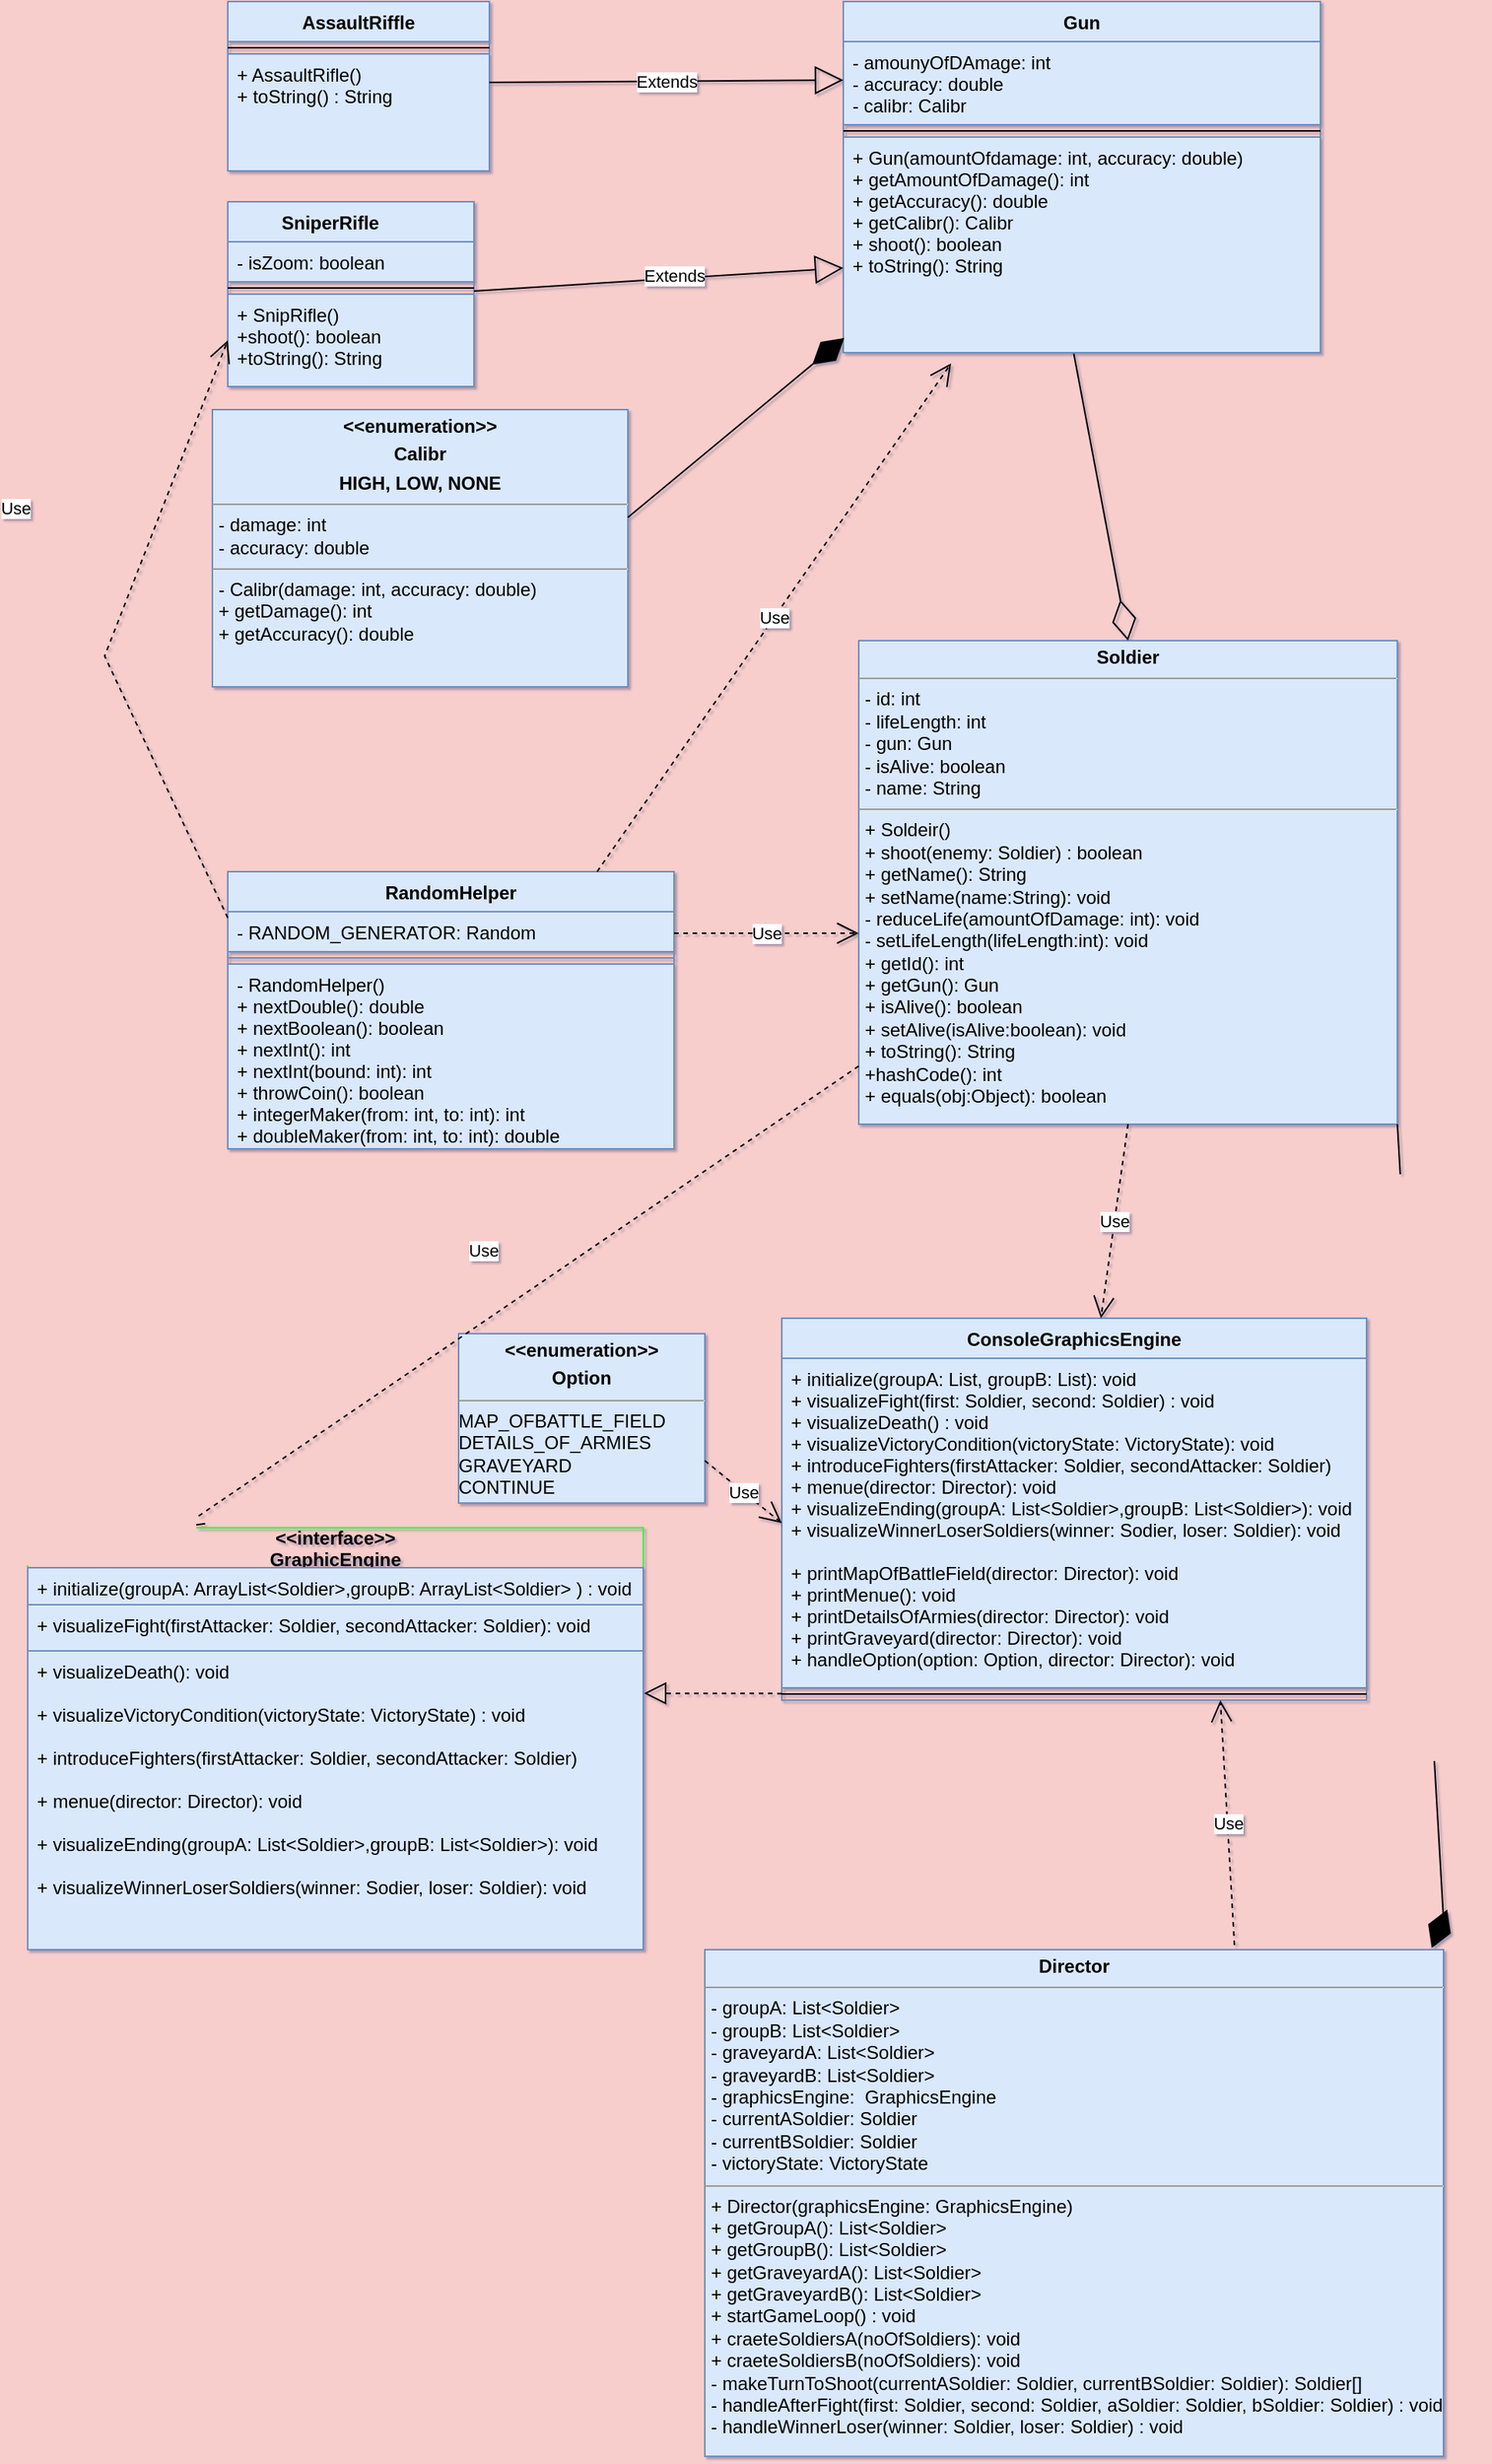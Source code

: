 <mxfile version="17.5.0" type="dropbox"><diagram name="Page-1" id="e7e014a7-5840-1c2e-5031-d8a46d1fe8dd"><mxGraphModel dx="2249" dy="1308" grid="1" gridSize="10" guides="1" tooltips="1" connect="1" arrows="1" fold="1" page="1" pageScale="1" pageWidth="1169" pageHeight="826" background="#F8CECC" math="0" shadow="1"><root><mxCell id="0"/><mxCell id="1" parent="0"/><mxCell id="a10zX9f7PB7Cn4e8PTy1-42" value="AssaultRiffle" style="swimlane;fontStyle=1;align=center;verticalAlign=top;childLayout=stackLayout;horizontal=1;startSize=26;horizontalStack=0;resizeParent=1;resizeParentMax=0;resizeLast=0;collapsible=1;marginBottom=0;fillColor=#dae8fc;strokeColor=#6c8ebf;" vertex="1" parent="1"><mxGeometry x="30" y="-735" width="170" height="110" as="geometry"/></mxCell><mxCell id="a10zX9f7PB7Cn4e8PTy1-44" value="" style="line;strokeWidth=1;fillColor=none;align=left;verticalAlign=middle;spacingTop=-1;spacingLeft=3;spacingRight=3;rotatable=0;labelPosition=right;points=[];portConstraint=eastwest;" vertex="1" parent="a10zX9f7PB7Cn4e8PTy1-42"><mxGeometry y="26" width="170" height="8" as="geometry"/></mxCell><mxCell id="a10zX9f7PB7Cn4e8PTy1-45" value="+ AssaultRifle()&#10;+ toString() : String" style="text;strokeColor=#6c8ebf;fillColor=#dae8fc;align=left;verticalAlign=top;spacingLeft=4;spacingRight=4;overflow=hidden;rotatable=0;points=[[0,0.5],[1,0.5]];portConstraint=eastwest;" vertex="1" parent="a10zX9f7PB7Cn4e8PTy1-42"><mxGeometry y="34" width="170" height="76" as="geometry"/></mxCell><mxCell id="a10zX9f7PB7Cn4e8PTy1-46" value="SniperRifle        " style="swimlane;fontStyle=1;align=center;verticalAlign=top;childLayout=stackLayout;horizontal=1;startSize=26;horizontalStack=0;resizeParent=1;resizeParentMax=0;resizeLast=0;collapsible=1;marginBottom=0;fillColor=#dae8fc;strokeColor=#6c8ebf;" vertex="1" parent="1"><mxGeometry x="30" y="-605" width="160" height="120" as="geometry"/></mxCell><mxCell id="a10zX9f7PB7Cn4e8PTy1-47" value="- isZoom: boolean" style="text;strokeColor=#6c8ebf;fillColor=#dae8fc;align=left;verticalAlign=top;spacingLeft=4;spacingRight=4;overflow=hidden;rotatable=0;points=[[0,0.5],[1,0.5]];portConstraint=eastwest;" vertex="1" parent="a10zX9f7PB7Cn4e8PTy1-46"><mxGeometry y="26" width="160" height="26" as="geometry"/></mxCell><mxCell id="a10zX9f7PB7Cn4e8PTy1-48" value="" style="line;strokeWidth=1;fillColor=none;align=left;verticalAlign=middle;spacingTop=-1;spacingLeft=3;spacingRight=3;rotatable=0;labelPosition=right;points=[];portConstraint=eastwest;" vertex="1" parent="a10zX9f7PB7Cn4e8PTy1-46"><mxGeometry y="52" width="160" height="8" as="geometry"/></mxCell><mxCell id="a10zX9f7PB7Cn4e8PTy1-49" value="+ SnipRifle()&#10;+shoot(): boolean&#10;+toString(): String" style="text;strokeColor=#6c8ebf;fillColor=#dae8fc;align=left;verticalAlign=top;spacingLeft=4;spacingRight=4;overflow=hidden;rotatable=0;points=[[0,0.5],[1,0.5]];portConstraint=eastwest;" vertex="1" parent="a10zX9f7PB7Cn4e8PTy1-46"><mxGeometry y="60" width="160" height="60" as="geometry"/></mxCell><mxCell id="a10zX9f7PB7Cn4e8PTy1-50" value="Gun" style="swimlane;fontStyle=1;align=center;verticalAlign=top;childLayout=stackLayout;horizontal=1;startSize=26;horizontalStack=0;resizeParent=1;resizeParentMax=0;resizeLast=0;collapsible=1;marginBottom=0;fillColor=#dae8fc;strokeColor=#6c8ebf;" vertex="1" parent="1"><mxGeometry x="430" y="-735" width="310" height="228" as="geometry"><mxRectangle x="360" y="-280" width="100" height="26" as="alternateBounds"/></mxGeometry></mxCell><mxCell id="a10zX9f7PB7Cn4e8PTy1-51" value="- amounyOfDAmage: int&#10;- accuracy: double&#10;- calibr: Calibr" style="text;strokeColor=#6c8ebf;fillColor=#dae8fc;align=left;verticalAlign=top;spacingLeft=4;spacingRight=4;overflow=hidden;rotatable=0;points=[[0,0.5],[1,0.5]];portConstraint=eastwest;" vertex="1" parent="a10zX9f7PB7Cn4e8PTy1-50"><mxGeometry y="26" width="310" height="54" as="geometry"/></mxCell><mxCell id="a10zX9f7PB7Cn4e8PTy1-52" value="" style="line;strokeWidth=1;fillColor=none;align=left;verticalAlign=middle;spacingTop=-1;spacingLeft=3;spacingRight=3;rotatable=0;labelPosition=right;points=[];portConstraint=eastwest;" vertex="1" parent="a10zX9f7PB7Cn4e8PTy1-50"><mxGeometry y="80" width="310" height="8" as="geometry"/></mxCell><mxCell id="a10zX9f7PB7Cn4e8PTy1-53" value="+ Gun(amountOfdamage: int, accuracy: double)&#10;+ getAmountOfDamage(): int&#10;+ getAccuracy(): double&#10;+ getCalibr(): Calibr&#10;+ shoot(): boolean&#10;+ toString(): String" style="text;strokeColor=#6c8ebf;fillColor=#dae8fc;align=left;verticalAlign=top;spacingLeft=4;spacingRight=4;overflow=hidden;rotatable=0;points=[[0,0.5],[1,0.5]];portConstraint=eastwest;" vertex="1" parent="a10zX9f7PB7Cn4e8PTy1-50"><mxGeometry y="88" width="310" height="140" as="geometry"/></mxCell><mxCell id="a10zX9f7PB7Cn4e8PTy1-57" value="Extends" style="endArrow=block;endSize=16;endFill=0;html=1;rounded=0;entryX=0;entryY=0.621;entryDx=0;entryDy=0;entryPerimeter=0;" edge="1" parent="1"><mxGeometry x="0.084" y="2" width="160" relative="1" as="geometry"><mxPoint x="190" y="-547" as="sourcePoint"/><mxPoint x="430" y="-562.06" as="targetPoint"/><mxPoint as="offset"/></mxGeometry></mxCell><mxCell id="a10zX9f7PB7Cn4e8PTy1-58" value="Extends" style="endArrow=block;endSize=16;endFill=0;html=1;rounded=0;entryX=0;entryY=0.5;entryDx=0;entryDy=0;" edge="1" parent="1"><mxGeometry width="160" relative="1" as="geometry"><mxPoint x="200" y="-682.5" as="sourcePoint"/><mxPoint x="430" y="-684" as="targetPoint"/></mxGeometry></mxCell><mxCell id="a10zX9f7PB7Cn4e8PTy1-60" value="&lt;p style=&quot;margin: 0px ; margin-top: 4px ; text-align: center&quot;&gt;&lt;b&gt;Soldier&lt;/b&gt;&lt;/p&gt;&lt;hr size=&quot;1&quot;&gt;&lt;p style=&quot;margin: 0px ; margin-left: 4px&quot;&gt;- id: int&lt;/p&gt;&lt;p style=&quot;margin: 0px ; margin-left: 4px&quot;&gt;- lifeLength: int&lt;/p&gt;&lt;p style=&quot;margin: 0px ; margin-left: 4px&quot;&gt;- gun: Gun&lt;/p&gt;&lt;p style=&quot;margin: 0px ; margin-left: 4px&quot;&gt;- isAlive: boolean&lt;/p&gt;&lt;p style=&quot;margin: 0px ; margin-left: 4px&quot;&gt;- name: String&lt;/p&gt;&lt;hr size=&quot;1&quot;&gt;&lt;p style=&quot;margin: 0px ; margin-left: 4px&quot;&gt;+ Soldeir()&lt;/p&gt;&lt;p style=&quot;margin: 0px ; margin-left: 4px&quot;&gt;+ shoot(enemy: Soldier) : boolean&lt;/p&gt;&lt;p style=&quot;margin: 0px ; margin-left: 4px&quot;&gt;+ getName(): String&lt;/p&gt;&lt;p style=&quot;margin: 0px ; margin-left: 4px&quot;&gt;+ setName(name:String): void&lt;/p&gt;&lt;p style=&quot;margin: 0px ; margin-left: 4px&quot;&gt;- reduceLife(amountOfDamage: int): void&lt;/p&gt;&lt;p style=&quot;margin: 0px ; margin-left: 4px&quot;&gt;- setLifeLength(lifeLength:int): void&lt;/p&gt;&lt;p style=&quot;margin: 0px ; margin-left: 4px&quot;&gt;+ getId(): int&lt;/p&gt;&lt;p style=&quot;margin: 0px ; margin-left: 4px&quot;&gt;+ getGun(): Gun&lt;/p&gt;&lt;p style=&quot;margin: 0px ; margin-left: 4px&quot;&gt;+ isAlive(): boolean&lt;/p&gt;&lt;p style=&quot;margin: 0px ; margin-left: 4px&quot;&gt;+ setAlive(isAlive:boolean): void&lt;/p&gt;&lt;p style=&quot;margin: 0px ; margin-left: 4px&quot;&gt;+ toString(): String&lt;/p&gt;&lt;p style=&quot;margin: 0px ; margin-left: 4px&quot;&gt;+hashCode(): int&lt;/p&gt;&lt;p style=&quot;margin: 0px ; margin-left: 4px&quot;&gt;+ equals(obj:Object): boolean&lt;/p&gt;" style="verticalAlign=top;align=left;overflow=fill;fontSize=12;fontFamily=Helvetica;html=1;fillColor=#dae8fc;strokeColor=#6c8ebf;" vertex="1" parent="1"><mxGeometry x="440" y="-320" width="350" height="314" as="geometry"/></mxCell><mxCell id="a10zX9f7PB7Cn4e8PTy1-61" value="RandomHelper" style="swimlane;fontStyle=1;align=center;verticalAlign=top;childLayout=stackLayout;horizontal=1;startSize=26;horizontalStack=0;resizeParent=1;resizeParentMax=0;resizeLast=0;collapsible=1;marginBottom=0;fillColor=#dae8fc;strokeColor=#6c8ebf;" vertex="1" parent="1"><mxGeometry x="30" y="-170" width="290" height="180" as="geometry"/></mxCell><mxCell id="a10zX9f7PB7Cn4e8PTy1-62" value="- RANDOM_GENERATOR: Random" style="text;strokeColor=#6c8ebf;fillColor=#dae8fc;align=left;verticalAlign=top;spacingLeft=4;spacingRight=4;overflow=hidden;rotatable=0;points=[[0,0.5],[1,0.5]];portConstraint=eastwest;" vertex="1" parent="a10zX9f7PB7Cn4e8PTy1-61"><mxGeometry y="26" width="290" height="26" as="geometry"/></mxCell><mxCell id="a10zX9f7PB7Cn4e8PTy1-63" value="" style="line;strokeWidth=1;fillColor=#dae8fc;align=left;verticalAlign=middle;spacingTop=-1;spacingLeft=3;spacingRight=3;rotatable=0;labelPosition=right;points=[];portConstraint=eastwest;strokeColor=#6c8ebf;" vertex="1" parent="a10zX9f7PB7Cn4e8PTy1-61"><mxGeometry y="52" width="290" height="8" as="geometry"/></mxCell><mxCell id="a10zX9f7PB7Cn4e8PTy1-64" value="- RandomHelper()&#10;+ nextDouble(): double&#10;+ nextBoolean(): boolean&#10;+ nextInt(): int&#10;+ nextInt(bound: int): int&#10;+ throwCoin(): boolean&#10;+ integerMaker(from: int, to: int): int&#10;+ doubleMaker(from: int, to: int): double&#10;" style="text;strokeColor=#6c8ebf;fillColor=#dae8fc;align=left;verticalAlign=top;spacingLeft=4;spacingRight=4;overflow=hidden;rotatable=0;points=[[0,0.5],[1,0.5]];portConstraint=eastwest;" vertex="1" parent="a10zX9f7PB7Cn4e8PTy1-61"><mxGeometry y="60" width="290" height="120" as="geometry"/></mxCell><mxCell id="a10zX9f7PB7Cn4e8PTy1-66" value="&lt;p style=&quot;margin: 0px ; margin-top: 4px ; text-align: center&quot;&gt;&lt;b&gt;&amp;lt;&amp;lt;enumeration&amp;gt;&amp;gt;&lt;/b&gt;&lt;/p&gt;&lt;p style=&quot;margin: 0px ; margin-top: 4px ; text-align: center&quot;&gt;&lt;b&gt;Calibr&lt;/b&gt;&lt;/p&gt;&lt;p style=&quot;margin: 0px ; margin-top: 4px ; text-align: center&quot;&gt;&lt;b&gt;HIGH, LOW, NONE&lt;/b&gt;&lt;br&gt;&lt;/p&gt;&lt;hr size=&quot;1&quot;&gt;&lt;p style=&quot;margin: 0px ; margin-left: 4px&quot;&gt;- damage: int&lt;/p&gt;&lt;p style=&quot;margin: 0px ; margin-left: 4px&quot;&gt;- accuracy: double&lt;br&gt;&lt;/p&gt;&lt;hr size=&quot;1&quot;&gt;&lt;p style=&quot;margin: 0px ; margin-left: 4px&quot;&gt;- Calibr(damage: int, accuracy: double)&lt;/p&gt;&lt;p style=&quot;margin: 0px ; margin-left: 4px&quot;&gt;+ getDamage(): int&lt;/p&gt;&lt;p style=&quot;margin: 0px ; margin-left: 4px&quot;&gt;+ getAccuracy(): double&lt;/p&gt;" style="verticalAlign=top;align=left;overflow=fill;fontSize=12;fontFamily=Helvetica;html=1;fillColor=#dae8fc;strokeColor=#6c8ebf;" vertex="1" parent="1"><mxGeometry x="20" y="-470" width="270" height="180" as="geometry"/></mxCell><mxCell id="a10zX9f7PB7Cn4e8PTy1-69" value="&lt;p style=&quot;margin: 0px ; margin-top: 4px ; text-align: center&quot;&gt;&lt;b&gt;&amp;lt;&amp;lt;enumeration&amp;gt;&amp;gt;&lt;/b&gt;&lt;/p&gt;&lt;p style=&quot;margin: 0px ; margin-top: 4px ; text-align: center&quot;&gt;&lt;b&gt;Option&lt;/b&gt;&lt;/p&gt;&lt;hr size=&quot;1&quot;&gt;&lt;p style=&quot;margin: 0px ; margin-left: 4px&quot;&gt;&lt;/p&gt;MAP_OFBATTLE_FIELD&lt;br&gt;DETAILS_OF_ARMIES&lt;br&gt;GRAVEYARD&lt;br&gt;CONTINUE" style="verticalAlign=top;align=left;overflow=fill;fontSize=12;fontFamily=Helvetica;html=1;fillColor=#dae8fc;strokeColor=#6c8ebf;" vertex="1" parent="1"><mxGeometry x="180" y="130" width="160" height="110" as="geometry"/></mxCell><mxCell id="a10zX9f7PB7Cn4e8PTy1-79" value="&lt;&lt;interface&gt;&gt;&#10;GraphicEngine" style="swimlane;fontStyle=1;childLayout=stackLayout;horizontal=1;startSize=26;fillColor=none;horizontalStack=0;resizeParent=1;resizeParentMax=0;resizeLast=0;collapsible=1;marginBottom=0;strokeColor=#33FF33;" vertex="1" parent="1"><mxGeometry x="-100" y="256" width="400" height="274" as="geometry"/></mxCell><mxCell id="a10zX9f7PB7Cn4e8PTy1-80" value="+ initialize(groupA: ArrayList&lt;Soldier&gt;,groupB: ArrayList&lt;Soldier&gt; ) : void" style="text;strokeColor=#6c8ebf;fillColor=#dae8fc;align=left;verticalAlign=top;spacingLeft=4;spacingRight=4;overflow=hidden;rotatable=0;points=[[0,0.5],[1,0.5]];portConstraint=eastwest;" vertex="1" parent="a10zX9f7PB7Cn4e8PTy1-79"><mxGeometry y="26" width="400" height="24" as="geometry"/></mxCell><mxCell id="a10zX9f7PB7Cn4e8PTy1-81" value="+ visualizeFight(firstAttacker: Soldier, secondAttacker: Soldier): void" style="text;strokeColor=#6c8ebf;fillColor=#dae8fc;align=left;verticalAlign=top;spacingLeft=4;spacingRight=4;overflow=hidden;rotatable=0;points=[[0,0.5],[1,0.5]];portConstraint=eastwest;" vertex="1" parent="a10zX9f7PB7Cn4e8PTy1-79"><mxGeometry y="50" width="400" height="30" as="geometry"/></mxCell><mxCell id="a10zX9f7PB7Cn4e8PTy1-82" value="+ visualizeDeath(): void&#10;&#10;+ visualizeVictoryCondition(victoryState: VictoryState) : void&#10;&#10;+ introduceFighters(firstAttacker: Soldier, secondAttacker: Soldier)&#10;&#10;+ menue(director: Director): void&#10;&#10;+ visualizeEnding(groupA: List&lt;Soldier&gt;,groupB: List&lt;Soldier&gt;): void&#10;&#10;+ visualizeWinnerLoserSoldiers(winner: Sodier, loser: Soldier): void" style="text;strokeColor=#6c8ebf;fillColor=#dae8fc;align=left;verticalAlign=top;spacingLeft=4;spacingRight=4;overflow=hidden;rotatable=0;points=[[0,0.5],[1,0.5]];portConstraint=eastwest;" vertex="1" parent="a10zX9f7PB7Cn4e8PTy1-79"><mxGeometry y="80" width="400" height="194" as="geometry"/></mxCell><mxCell id="a10zX9f7PB7Cn4e8PTy1-83" value="&lt;p style=&quot;margin: 0px ; margin-top: 4px ; text-align: center&quot;&gt;&lt;b&gt;Director&lt;/b&gt;&lt;/p&gt;&lt;hr size=&quot;1&quot;&gt;&lt;p style=&quot;margin: 0px ; margin-left: 4px&quot;&gt;- groupA: List&amp;lt;Soldier&amp;gt;&lt;/p&gt;&lt;p style=&quot;margin: 0px ; margin-left: 4px&quot;&gt;- groupB: List&amp;lt;Soldier&amp;gt;&lt;/p&gt;&lt;p style=&quot;margin: 0px ; margin-left: 4px&quot;&gt;- graveyardA: List&amp;lt;Soldier&amp;gt;&lt;/p&gt;&lt;p style=&quot;margin: 0px ; margin-left: 4px&quot;&gt;- graveyardB: List&amp;lt;Soldier&amp;gt;&lt;/p&gt;&lt;p style=&quot;margin: 0px ; margin-left: 4px&quot;&gt;- graphicsEngine:&amp;nbsp; GraphicsEngine&lt;/p&gt;&lt;p style=&quot;margin: 0px ; margin-left: 4px&quot;&gt;- currentASoldier: Soldier&lt;/p&gt;&lt;p style=&quot;margin: 0px ; margin-left: 4px&quot;&gt;- currentBSoldier: Soldier&lt;br&gt;&lt;/p&gt;&lt;p style=&quot;margin: 0px ; margin-left: 4px&quot;&gt;- victoryState: VictoryState&lt;/p&gt;&lt;hr size=&quot;1&quot;&gt;&lt;p style=&quot;margin: 0px ; margin-left: 4px&quot;&gt;+ Director(graphicsEngine: GraphicsEngine)&lt;/p&gt;&lt;p style=&quot;margin: 0px ; margin-left: 4px&quot;&gt;+ getGroupA(): List&amp;lt;Soldier&amp;gt;&lt;/p&gt;&lt;p style=&quot;margin: 0px ; margin-left: 4px&quot;&gt;+ getGroupB(): List&amp;lt;Soldier&amp;gt;&lt;br&gt;&lt;/p&gt;&lt;p style=&quot;margin: 0px ; margin-left: 4px&quot;&gt;+ getGraveyardA(): List&amp;lt;Soldier&amp;gt;&lt;/p&gt;&lt;p style=&quot;margin: 0px ; margin-left: 4px&quot;&gt;+ getGraveyardB(): List&amp;lt;Soldier&amp;gt;&lt;br&gt;&lt;/p&gt;&lt;p style=&quot;margin: 0px ; margin-left: 4px&quot;&gt;+ startGameLoop() : void&lt;/p&gt;&lt;p style=&quot;margin: 0px ; margin-left: 4px&quot;&gt;+ craeteSoldiersA(noOfSoldiers): void&lt;/p&gt;&lt;p style=&quot;margin: 0px ; margin-left: 4px&quot;&gt;+ craeteSoldiersB(noOfSoldiers): void&lt;br&gt;&lt;/p&gt;&lt;p style=&quot;margin: 0px ; margin-left: 4px&quot;&gt;- makeTurnToShoot(currentASoldier: Soldier, currentBSoldier: Soldier): Soldier[]&lt;/p&gt;&lt;p style=&quot;margin: 0px ; margin-left: 4px&quot;&gt;- handleAfterFight(first: Soldier, second: Soldier, aSoldier: Soldier, bSoldier: Soldier) : void&amp;nbsp;&lt;/p&gt;&lt;p style=&quot;margin: 0px ; margin-left: 4px&quot;&gt;- handleWinnerLoser(winner: Soldier, loser: Soldier) : void&lt;/p&gt;&lt;p style=&quot;margin: 0px ; margin-left: 4px&quot;&gt;&lt;br&gt;&lt;/p&gt;" style="verticalAlign=top;align=left;overflow=fill;fontSize=12;fontFamily=Helvetica;html=1;strokeColor=#6c8ebf;fillColor=#dae8fc;" vertex="1" parent="1"><mxGeometry x="340" y="530" width="480" height="329" as="geometry"/></mxCell><mxCell id="a10zX9f7PB7Cn4e8PTy1-84" value="ConsoleGraphicsEngine" style="swimlane;fontStyle=1;align=center;verticalAlign=top;childLayout=stackLayout;horizontal=1;startSize=26;horizontalStack=0;resizeParent=1;resizeParentMax=0;resizeLast=0;collapsible=1;marginBottom=0;strokeColor=#6c8ebf;fillColor=#dae8fc;" vertex="1" parent="1"><mxGeometry x="390" y="120" width="380" height="248" as="geometry"/></mxCell><mxCell id="a10zX9f7PB7Cn4e8PTy1-87" value="+ initialize(groupA: List, groupB: List): void&#10;+ visualizeFight(first: Soldier, second: Soldier) : void&#10;+ visualizeDeath() : void&#10;+ visualizeVictoryCondition(victoryState: VictoryState): void&#10;+ introduceFighters(firstAttacker: Soldier, secondAttacker: Soldier)&#10;+ menue(director: Director): void&#10;+ visualizeEnding(groupA: List&lt;Soldier&gt;,groupB: List&lt;Soldier&gt;): void&#10;+ visualizeWinnerLoserSoldiers(winner: Sodier, loser: Soldier): void&#10;&#10;+ printMapOfBattleField(director: Director): void&#10;+ printMenue(): void&#10;+ printDetailsOfArmies(director: Director): void&#10;+ printGraveyard(director: Director): void&#10;+ handleOption(option: Option, director: Director): void" style="text;strokeColor=#6c8ebf;fillColor=#dae8fc;align=left;verticalAlign=top;spacingLeft=4;spacingRight=4;overflow=hidden;rotatable=0;points=[[0,0.5],[1,0.5]];portConstraint=eastwest;" vertex="1" parent="a10zX9f7PB7Cn4e8PTy1-84"><mxGeometry y="26" width="380" height="214" as="geometry"/></mxCell><mxCell id="a10zX9f7PB7Cn4e8PTy1-86" value="" style="line;strokeWidth=1;fillColor=none;align=left;verticalAlign=middle;spacingTop=-1;spacingLeft=3;spacingRight=3;rotatable=0;labelPosition=right;points=[];portConstraint=eastwest;" vertex="1" parent="a10zX9f7PB7Cn4e8PTy1-84"><mxGeometry y="240" width="380" height="8" as="geometry"/></mxCell><mxCell id="a10zX9f7PB7Cn4e8PTy1-89" value="" style="endArrow=diamondThin;endFill=1;endSize=24;html=1;rounded=0;entryX=0.002;entryY=0.932;entryDx=0;entryDy=0;entryPerimeter=0;" edge="1" parent="1" target="a10zX9f7PB7Cn4e8PTy1-53"><mxGeometry width="160" relative="1" as="geometry"><mxPoint x="290" y="-400" as="sourcePoint"/><mxPoint x="450" y="-400" as="targetPoint"/></mxGeometry></mxCell><mxCell id="a10zX9f7PB7Cn4e8PTy1-90" value="" style="endArrow=diamondThin;endFill=0;endSize=24;html=1;rounded=0;entryX=0.5;entryY=0;entryDx=0;entryDy=0;exitX=0.483;exitY=1.004;exitDx=0;exitDy=0;exitPerimeter=0;" edge="1" parent="1" source="a10zX9f7PB7Cn4e8PTy1-53" target="a10zX9f7PB7Cn4e8PTy1-60"><mxGeometry width="160" relative="1" as="geometry"><mxPoint x="580" y="-500" as="sourcePoint"/><mxPoint x="610" y="-470" as="targetPoint"/></mxGeometry></mxCell><mxCell id="a10zX9f7PB7Cn4e8PTy1-93" value="" style="endArrow=block;dashed=1;endFill=0;endSize=12;html=1;rounded=0;entryX=1.001;entryY=0.142;entryDx=0;entryDy=0;entryPerimeter=0;" edge="1" parent="1" source="a10zX9f7PB7Cn4e8PTy1-86" target="a10zX9f7PB7Cn4e8PTy1-82"><mxGeometry width="160" relative="1" as="geometry"><mxPoint x="430" y="799.508" as="sourcePoint"/><mxPoint x="410" y="731" as="targetPoint"/></mxGeometry></mxCell><mxCell id="a10zX9f7PB7Cn4e8PTy1-94" value="Use" style="endArrow=open;endSize=12;dashed=1;html=1;rounded=0;" edge="1" parent="1"><mxGeometry width="160" relative="1" as="geometry"><mxPoint x="320" y="-130" as="sourcePoint"/><mxPoint x="440" y="-130" as="targetPoint"/></mxGeometry></mxCell><mxCell id="a10zX9f7PB7Cn4e8PTy1-95" value="Use" style="endArrow=open;endSize=12;dashed=1;html=1;rounded=0;" edge="1" parent="1"><mxGeometry width="160" relative="1" as="geometry"><mxPoint x="270" y="-170" as="sourcePoint"/><mxPoint x="500" y="-500" as="targetPoint"/></mxGeometry></mxCell><mxCell id="a10zX9f7PB7Cn4e8PTy1-96" value="Use" style="endArrow=open;endSize=12;dashed=1;html=1;rounded=0;entryX=0;entryY=0.5;entryDx=0;entryDy=0;" edge="1" parent="1" target="a10zX9f7PB7Cn4e8PTy1-49"><mxGeometry x="0.258" y="89" width="160" relative="1" as="geometry"><mxPoint x="30" y="-140" as="sourcePoint"/><mxPoint x="-65" y="-480" as="targetPoint"/><Array as="points"><mxPoint x="-50" y="-310"/></Array><mxPoint as="offset"/></mxGeometry></mxCell><mxCell id="a10zX9f7PB7Cn4e8PTy1-99" value="Use" style="endArrow=open;endSize=12;dashed=1;html=1;rounded=0;exitX=0.5;exitY=1;exitDx=0;exitDy=0;" edge="1" parent="1" source="a10zX9f7PB7Cn4e8PTy1-60" target="a10zX9f7PB7Cn4e8PTy1-84"><mxGeometry width="160" relative="1" as="geometry"><mxPoint x="550" y="40" as="sourcePoint"/><mxPoint x="670" y="40" as="targetPoint"/></mxGeometry></mxCell><mxCell id="a10zX9f7PB7Cn4e8PTy1-102" value="Use" style="endArrow=open;endSize=12;dashed=1;html=1;rounded=0;entryX=0.75;entryY=1;entryDx=0;entryDy=0;exitX=0.717;exitY=-0.009;exitDx=0;exitDy=0;exitPerimeter=0;" edge="1" parent="1" source="a10zX9f7PB7Cn4e8PTy1-83" target="a10zX9f7PB7Cn4e8PTy1-84"><mxGeometry width="160" relative="1" as="geometry"><mxPoint x="690" y="700.909" as="sourcePoint"/><mxPoint x="710" y="531" as="targetPoint"/></mxGeometry></mxCell><mxCell id="a10zX9f7PB7Cn4e8PTy1-103" value="Use" style="endArrow=open;endSize=12;dashed=1;html=1;rounded=0;entryX=0;entryY=0.5;entryDx=0;entryDy=0;exitX=1;exitY=0.75;exitDx=0;exitDy=0;" edge="1" parent="1" source="a10zX9f7PB7Cn4e8PTy1-69" target="a10zX9f7PB7Cn4e8PTy1-87"><mxGeometry width="160" relative="1" as="geometry"><mxPoint x="210" y="500" as="sourcePoint"/><mxPoint x="360" y="230" as="targetPoint"/></mxGeometry></mxCell><mxCell id="a10zX9f7PB7Cn4e8PTy1-104" value="" style="endArrow=diamondThin;endFill=1;endSize=24;html=1;rounded=0;exitX=1;exitY=1;exitDx=0;exitDy=0;entryX=0.984;entryY=-0.003;entryDx=0;entryDy=0;entryPerimeter=0;" edge="1" parent="1" source="a10zX9f7PB7Cn4e8PTy1-60" target="a10zX9f7PB7Cn4e8PTy1-83"><mxGeometry width="160" relative="1" as="geometry"><mxPoint x="650" y="10" as="sourcePoint"/><mxPoint x="810" y="170" as="targetPoint"/><Array as="points"><mxPoint x="820" y="510"/></Array></mxGeometry></mxCell><mxCell id="a10zX9f7PB7Cn4e8PTy1-105" value="Use" style="endArrow=open;endSize=12;dashed=1;html=1;rounded=0;" edge="1" parent="1" source="a10zX9f7PB7Cn4e8PTy1-60"><mxGeometry x="0.01" y="-38" width="160" relative="1" as="geometry"><mxPoint x="440" y="36" as="sourcePoint"/><mxPoint y="256" as="targetPoint"/><mxPoint as="offset"/></mxGeometry></mxCell></root></mxGraphModel></diagram></mxfile>